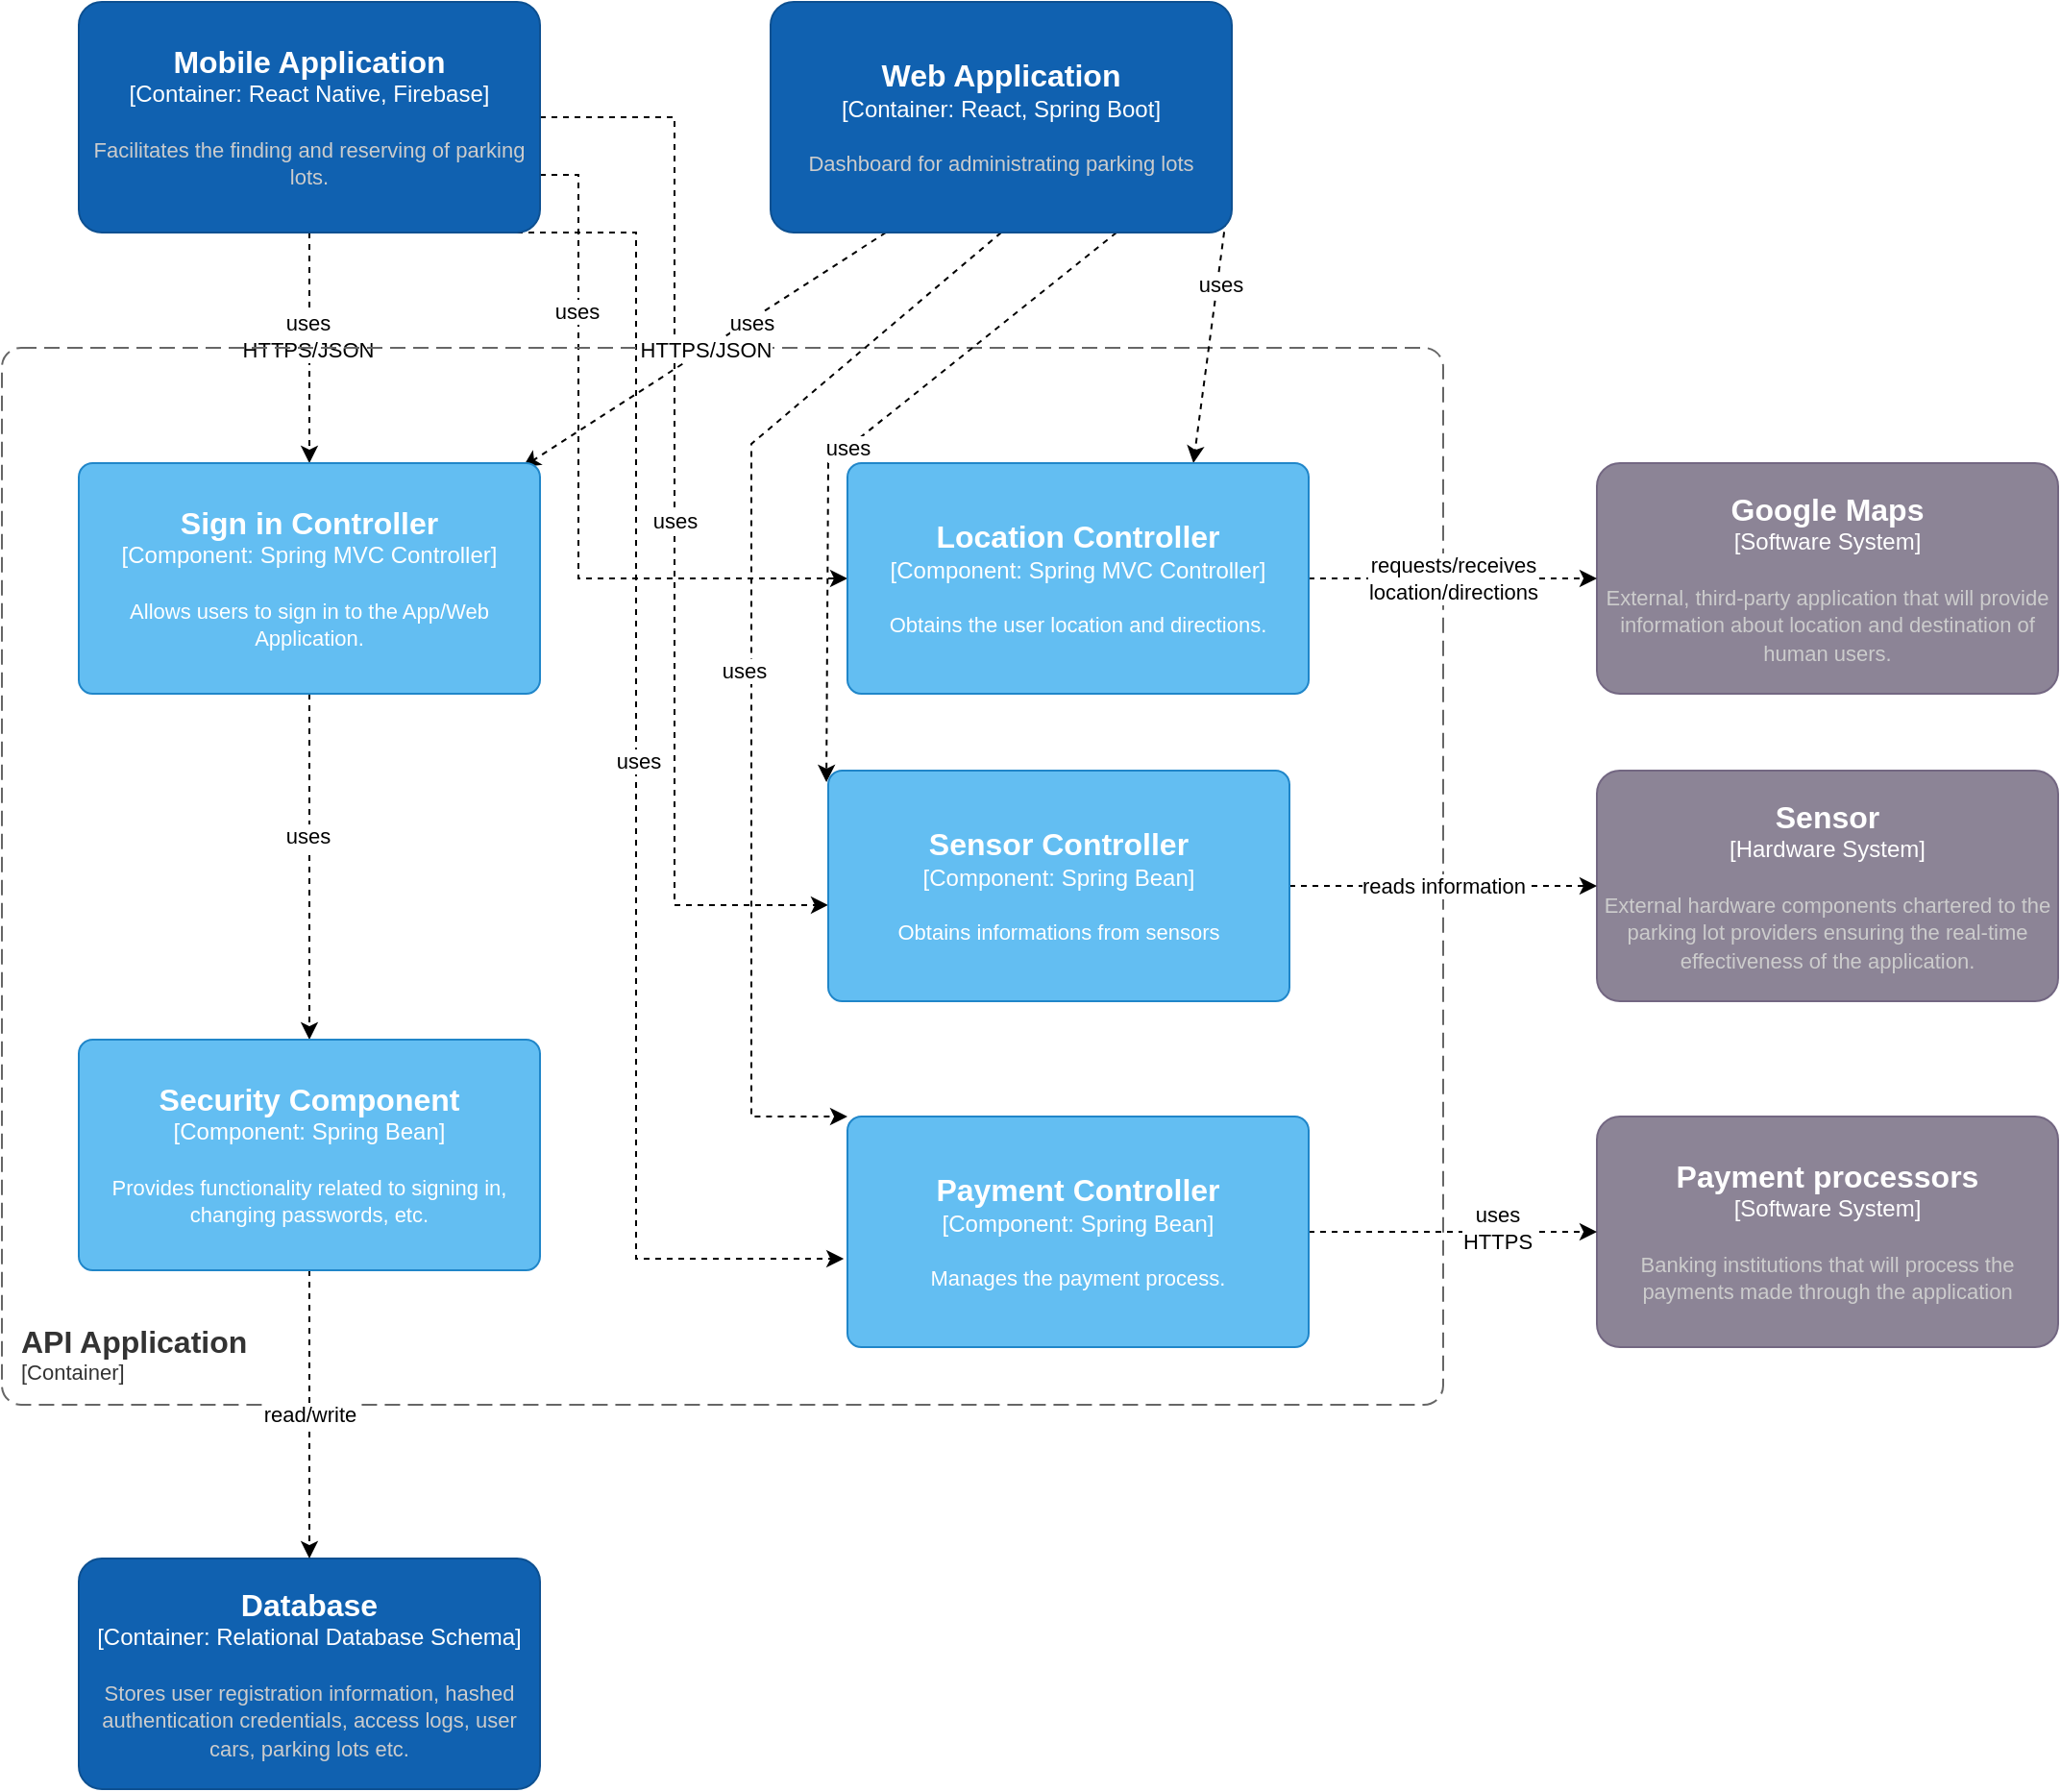 <mxfile version="17.2.4" type="device"><diagram id="Dj3WYQvKQh_oLUvKO4OG" name="Page-1"><mxGraphModel dx="946" dy="539" grid="1" gridSize="10" guides="1" tooltips="1" connect="1" arrows="1" fold="1" page="1" pageScale="1" pageWidth="850" pageHeight="1100" math="0" shadow="0"><root><mxCell id="0"/><mxCell id="1" parent="0"/><object placeholders="1" c4Name="Google Maps" c4Type="Software System" c4Description="External, third-party application that will provide information about location and destination of human users." label="&lt;font style=&quot;font-size: 16px&quot;&gt;&lt;b&gt;%c4Name%&lt;/b&gt;&lt;/font&gt;&lt;div&gt;[%c4Type%]&lt;/div&gt;&lt;br&gt;&lt;div&gt;&lt;font style=&quot;font-size: 11px&quot;&gt;&lt;font color=&quot;#cccccc&quot;&gt;%c4Description%&lt;/font&gt;&lt;/div&gt;" id="t7ot1aF4n_XPstulmDNa-2"><mxCell style="rounded=1;whiteSpace=wrap;html=1;labelBackgroundColor=none;fillColor=#8C8496;fontColor=#ffffff;align=center;arcSize=10;strokeColor=#736782;metaEdit=1;resizable=0;points=[[0.25,0,0],[0.5,0,0],[0.75,0,0],[1,0.25,0],[1,0.5,0],[1,0.75,0],[0.75,1,0],[0.5,1,0],[0.25,1,0],[0,0.75,0],[0,0.5,0],[0,0.25,0]];" parent="1" vertex="1"><mxGeometry x="900" y="580" width="240" height="120" as="geometry"/></mxCell></object><object placeholders="1" c4Name="Payment processors" c4Type="Software System" c4Description="Banking institutions that will process the payments made through the application" label="&lt;font style=&quot;font-size: 16px&quot;&gt;&lt;b&gt;%c4Name%&lt;/b&gt;&lt;/font&gt;&lt;div&gt;[%c4Type%]&lt;/div&gt;&lt;br&gt;&lt;div&gt;&lt;font style=&quot;font-size: 11px&quot;&gt;&lt;font color=&quot;#cccccc&quot;&gt;%c4Description%&lt;/font&gt;&lt;/div&gt;" id="t7ot1aF4n_XPstulmDNa-3"><mxCell style="rounded=1;whiteSpace=wrap;html=1;labelBackgroundColor=none;fillColor=#8C8496;fontColor=#ffffff;align=center;arcSize=10;strokeColor=#736782;metaEdit=1;resizable=0;points=[[0.25,0,0],[0.5,0,0],[0.75,0,0],[1,0.25,0],[1,0.5,0],[1,0.75,0],[0.75,1,0],[0.5,1,0],[0.25,1,0],[0,0.75,0],[0,0.5,0],[0,0.25,0]];" parent="1" vertex="1"><mxGeometry x="900" y="920" width="240" height="120" as="geometry"/></mxCell></object><mxCell id="6ll3feaCI8EsEPnlfVFL-16" style="edgeStyle=none;rounded=0;orthogonalLoop=1;jettySize=auto;html=1;exitX=0.5;exitY=1;exitDx=0;exitDy=0;exitPerimeter=0;dashed=1;entryX=0.5;entryY=0;entryDx=0;entryDy=0;entryPerimeter=0;" parent="1" source="Y2fdfO_gsLbj2rrir5gl-1" target="R4xerF6NopcrMyXyFOAm-1" edge="1"><mxGeometry relative="1" as="geometry"><mxPoint x="30" y="350" as="targetPoint"/></mxGeometry></mxCell><mxCell id="6ll3feaCI8EsEPnlfVFL-18" value="uses&lt;br&gt;HTTPS/JSON" style="edgeLabel;html=1;align=center;verticalAlign=middle;resizable=0;points=[];" parent="6ll3feaCI8EsEPnlfVFL-16" vertex="1" connectable="0"><mxGeometry x="-0.106" y="-1" relative="1" as="geometry"><mxPoint as="offset"/></mxGeometry></mxCell><mxCell id="R4xerF6NopcrMyXyFOAm-19" style="edgeStyle=none;rounded=0;orthogonalLoop=1;jettySize=auto;html=1;exitX=0.75;exitY=1;exitDx=0;exitDy=0;exitPerimeter=0;entryX=-0.008;entryY=0.617;entryDx=0;entryDy=0;entryPerimeter=0;dashed=1;" parent="1" source="Y2fdfO_gsLbj2rrir5gl-1" target="R4xerF6NopcrMyXyFOAm-6" edge="1"><mxGeometry relative="1" as="geometry"><Array as="points"><mxPoint x="400" y="460"/><mxPoint x="400" y="994"/></Array></mxGeometry></mxCell><mxCell id="R4xerF6NopcrMyXyFOAm-24" value="uses" style="edgeLabel;html=1;align=center;verticalAlign=middle;resizable=0;points=[];" parent="R4xerF6NopcrMyXyFOAm-19" vertex="1" connectable="0"><mxGeometry x="0.024" y="1" relative="1" as="geometry"><mxPoint as="offset"/></mxGeometry></mxCell><mxCell id="R4xerF6NopcrMyXyFOAm-20" value="uses" style="edgeStyle=none;rounded=0;orthogonalLoop=1;jettySize=auto;html=1;exitX=1;exitY=0.5;exitDx=0;exitDy=0;exitPerimeter=0;entryX=0;entryY=0.583;entryDx=0;entryDy=0;entryPerimeter=0;dashed=1;" parent="1" source="Y2fdfO_gsLbj2rrir5gl-1" target="R4xerF6NopcrMyXyFOAm-7" edge="1"><mxGeometry relative="1" as="geometry"><Array as="points"><mxPoint x="420" y="400"/><mxPoint x="420" y="470"/><mxPoint x="420" y="810"/><mxPoint x="430" y="810"/></Array></mxGeometry></mxCell><mxCell id="R4xerF6NopcrMyXyFOAm-21" style="edgeStyle=none;rounded=0;orthogonalLoop=1;jettySize=auto;html=1;exitX=1;exitY=0.75;exitDx=0;exitDy=0;exitPerimeter=0;entryX=0;entryY=0.5;entryDx=0;entryDy=0;entryPerimeter=0;dashed=1;" parent="1" source="Y2fdfO_gsLbj2rrir5gl-1" target="R4xerF6NopcrMyXyFOAm-5" edge="1"><mxGeometry relative="1" as="geometry"><Array as="points"><mxPoint x="370" y="430"/><mxPoint x="370" y="640"/></Array></mxGeometry></mxCell><mxCell id="R4xerF6NopcrMyXyFOAm-22" value="uses" style="edgeLabel;html=1;align=center;verticalAlign=middle;resizable=0;points=[];" parent="R4xerF6NopcrMyXyFOAm-21" vertex="1" connectable="0"><mxGeometry x="-0.511" y="-1" relative="1" as="geometry"><mxPoint as="offset"/></mxGeometry></mxCell><object placeholders="1" c4Name="Mobile Application" c4Type="Container: React Native, Firebase" c4Description="Facilitates the finding and reserving of parking lots." label="&lt;font style=&quot;font-size: 16px&quot;&gt;&lt;b&gt;%c4Name%&lt;/b&gt;&lt;/font&gt;&lt;div&gt;[%c4Type%]&lt;/div&gt;&lt;br&gt;&lt;div&gt;&lt;font style=&quot;font-size: 11px&quot;&gt;&lt;font color=&quot;#cccccc&quot;&gt;%c4Description%&lt;/font&gt;&lt;/div&gt;" id="Y2fdfO_gsLbj2rrir5gl-1"><mxCell style="rounded=1;whiteSpace=wrap;html=1;labelBackgroundColor=none;fillColor=#1061B0;fontColor=#ffffff;align=center;arcSize=10;strokeColor=#0D5091;metaEdit=1;resizable=0;points=[[0.25,0,0],[0.5,0,0],[0.75,0,0],[1,0.25,0],[1,0.5,0],[1,0.75,0],[0.75,1,0],[0.5,1,0],[0.25,1,0],[0,0.75,0],[0,0.5,0],[0,0.25,0]];" parent="1" vertex="1"><mxGeometry x="110" y="340" width="240" height="120" as="geometry"/></mxCell></object><object placeholders="1" c4Name="Sensor" c4Type="Hardware System" c4Description="External hardware components chartered to the parking lot providers ensuring the real-time effectiveness of the application.&#10;" label="&lt;font style=&quot;font-size: 16px&quot;&gt;&lt;b&gt;%c4Name%&lt;/b&gt;&lt;/font&gt;&lt;div&gt;[%c4Type%]&lt;/div&gt;&lt;br&gt;&lt;div&gt;&lt;font style=&quot;font-size: 11px&quot;&gt;&lt;font color=&quot;#cccccc&quot;&gt;%c4Description%&lt;/font&gt;&lt;/div&gt;" id="Y2fdfO_gsLbj2rrir5gl-9"><mxCell style="rounded=1;whiteSpace=wrap;html=1;labelBackgroundColor=none;fillColor=#8C8496;fontColor=#ffffff;align=center;arcSize=10;strokeColor=#736782;metaEdit=1;resizable=0;points=[[0.25,0,0],[0.5,0,0],[0.75,0,0],[1,0.25,0],[1,0.5,0],[1,0.75,0],[0.75,1,0],[0.5,1,0],[0.25,1,0],[0,0.75,0],[0,0.5,0],[0,0.25,0]];" parent="1" vertex="1"><mxGeometry x="900" y="740" width="240" height="120" as="geometry"/></mxCell></object><object placeholders="1" c4Name="API Application" c4Type="SystemScopeBoundary" c4Application="Container" label="&lt;font style=&quot;font-size: 16px&quot;&gt;&lt;b&gt;&lt;div style=&quot;text-align: left&quot;&gt;%c4Name%&lt;/div&gt;&lt;/b&gt;&lt;/font&gt;&lt;div style=&quot;text-align: left&quot;&gt;[%c4Application%]&lt;/div&gt;" id="6ll3feaCI8EsEPnlfVFL-1"><mxCell style="rounded=1;fontSize=11;whiteSpace=wrap;html=1;dashed=1;arcSize=20;fillColor=none;strokeColor=#666666;fontColor=#333333;labelBackgroundColor=none;align=left;verticalAlign=bottom;labelBorderColor=none;spacingTop=0;spacing=10;dashPattern=8 4;metaEdit=1;rotatable=0;perimeter=rectanglePerimeter;noLabel=0;labelPadding=0;allowArrows=0;connectable=0;expand=0;recursiveResize=0;editable=1;pointerEvents=0;absoluteArcSize=1;points=[[0.25,0,0],[0.5,0,0],[0.75,0,0],[1,0.25,0],[1,0.5,0],[1,0.75,0],[0.75,1,0],[0.5,1,0],[0.25,1,0],[0,0.75,0],[0,0.5,0],[0,0.25,0]];" parent="1" vertex="1"><mxGeometry x="70" y="520" width="750" height="550" as="geometry"/></mxCell></object><mxCell id="6ll3feaCI8EsEPnlfVFL-17" value="HTTPS/JSON" style="rounded=0;orthogonalLoop=1;jettySize=auto;html=1;exitX=0.25;exitY=1;exitDx=0;exitDy=0;exitPerimeter=0;entryX=0.963;entryY=0.017;entryDx=0;entryDy=0;entryPerimeter=0;dashed=1;" parent="1" source="6ll3feaCI8EsEPnlfVFL-2" target="R4xerF6NopcrMyXyFOAm-1" edge="1"><mxGeometry relative="1" as="geometry"><mxPoint x="601.04" y="413" as="sourcePoint"/><mxPoint x="600" y="520" as="targetPoint"/></mxGeometry></mxCell><mxCell id="6ll3feaCI8EsEPnlfVFL-19" value="uses" style="edgeLabel;html=1;align=center;verticalAlign=middle;resizable=0;points=[];" parent="6ll3feaCI8EsEPnlfVFL-17" vertex="1" connectable="0"><mxGeometry x="-0.253" y="1" relative="1" as="geometry"><mxPoint as="offset"/></mxGeometry></mxCell><mxCell id="R4xerF6NopcrMyXyFOAm-14" style="edgeStyle=none;rounded=0;orthogonalLoop=1;jettySize=auto;html=1;exitX=1;exitY=0.75;exitDx=0;exitDy=0;exitPerimeter=0;entryX=0.75;entryY=0;entryDx=0;entryDy=0;entryPerimeter=0;dashed=1;" parent="1" source="6ll3feaCI8EsEPnlfVFL-2" target="R4xerF6NopcrMyXyFOAm-5" edge="1"><mxGeometry relative="1" as="geometry"/></mxCell><mxCell id="R4xerF6NopcrMyXyFOAm-18" value="uses" style="edgeLabel;html=1;align=center;verticalAlign=middle;resizable=0;points=[];" parent="R4xerF6NopcrMyXyFOAm-14" vertex="1" connectable="0"><mxGeometry x="-0.244" y="1" relative="1" as="geometry"><mxPoint as="offset"/></mxGeometry></mxCell><mxCell id="R4xerF6NopcrMyXyFOAm-15" style="edgeStyle=none;rounded=0;orthogonalLoop=1;jettySize=auto;html=1;exitX=0.5;exitY=1;exitDx=0;exitDy=0;exitPerimeter=0;dashed=1;entryX=0;entryY=0;entryDx=0;entryDy=0;entryPerimeter=0;" parent="1" source="6ll3feaCI8EsEPnlfVFL-2" target="R4xerF6NopcrMyXyFOAm-6" edge="1"><mxGeometry relative="1" as="geometry"><mxPoint x="470" y="590" as="targetPoint"/><Array as="points"><mxPoint x="460" y="570"/><mxPoint x="460" y="920"/></Array></mxGeometry></mxCell><mxCell id="R4xerF6NopcrMyXyFOAm-17" value="uses" style="edgeLabel;html=1;align=center;verticalAlign=middle;resizable=0;points=[];" parent="R4xerF6NopcrMyXyFOAm-15" vertex="1" connectable="0"><mxGeometry x="0.011" y="-4" relative="1" as="geometry"><mxPoint as="offset"/></mxGeometry></mxCell><mxCell id="R4xerF6NopcrMyXyFOAm-16" value="uses" style="edgeStyle=none;rounded=0;orthogonalLoop=1;jettySize=auto;html=1;exitX=0.75;exitY=1;exitDx=0;exitDy=0;exitPerimeter=0;entryX=-0.004;entryY=0.05;entryDx=0;entryDy=0;entryPerimeter=0;dashed=1;" parent="1" source="6ll3feaCI8EsEPnlfVFL-2" target="R4xerF6NopcrMyXyFOAm-7" edge="1"><mxGeometry relative="1" as="geometry"><Array as="points"><mxPoint x="500" y="580"/></Array></mxGeometry></mxCell><object placeholders="1" c4Name="Web Application" c4Type="Container: React, Spring Boot" c4Description="Dashboard for administrating parking lots" label="&lt;font style=&quot;font-size: 16px&quot;&gt;&lt;b&gt;%c4Name%&lt;/b&gt;&lt;/font&gt;&lt;div&gt;[%c4Type%]&lt;/div&gt;&lt;br&gt;&lt;div&gt;&lt;font style=&quot;font-size: 11px&quot;&gt;&lt;font color=&quot;#cccccc&quot;&gt;%c4Description%&lt;/font&gt;&lt;/div&gt;" id="6ll3feaCI8EsEPnlfVFL-2"><mxCell style="rounded=1;whiteSpace=wrap;html=1;labelBackgroundColor=none;fillColor=#1061B0;fontColor=#ffffff;align=center;arcSize=10;strokeColor=#0D5091;metaEdit=1;resizable=0;points=[[0.25,0,0],[0.5,0,0],[0.75,0,0],[1,0.25,0],[1,0.5,0],[1,0.75,0],[0.75,1,0],[0.5,1,0],[0.25,1,0],[0,0.75,0],[0,0.5,0],[0,0.25,0]];" parent="1" vertex="1"><mxGeometry x="470" y="340" width="240" height="120" as="geometry"/></mxCell></object><object placeholders="1" c4Name="Database" c4Type="Container: Relational Database Schema" c4Description="Stores user registration information, hashed authentication credentials, access logs, user cars, parking lots etc." label="&lt;font style=&quot;font-size: 16px&quot;&gt;&lt;b&gt;%c4Name%&lt;/b&gt;&lt;/font&gt;&lt;div&gt;[%c4Type%]&lt;/div&gt;&lt;br&gt;&lt;div&gt;&lt;font style=&quot;font-size: 11px&quot;&gt;&lt;font color=&quot;#cccccc&quot;&gt;%c4Description%&lt;/font&gt;&lt;/div&gt;" id="6ll3feaCI8EsEPnlfVFL-3"><mxCell style="rounded=1;whiteSpace=wrap;html=1;labelBackgroundColor=none;fillColor=#1061B0;fontColor=#ffffff;align=center;arcSize=10;strokeColor=#0D5091;metaEdit=1;resizable=0;points=[[0.25,0,0],[0.5,0,0],[0.75,0,0],[1,0.25,0],[1,0.5,0],[1,0.75,0],[0.75,1,0],[0.5,1,0],[0.25,1,0],[0,0.75,0],[0,0.5,0],[0,0.25,0]];" parent="1" vertex="1"><mxGeometry x="110" y="1150" width="240" height="120" as="geometry"/></mxCell></object><mxCell id="6ll3feaCI8EsEPnlfVFL-11" value="read/write" style="edgeStyle=none;rounded=0;orthogonalLoop=1;jettySize=auto;html=1;dashed=1;exitX=0.5;exitY=1;exitDx=0;exitDy=0;exitPerimeter=0;" parent="1" source="R4xerF6NopcrMyXyFOAm-4" target="6ll3feaCI8EsEPnlfVFL-3" edge="1"><mxGeometry relative="1" as="geometry"><mxPoint y="461.429" as="sourcePoint"/></mxGeometry></mxCell><mxCell id="6ll3feaCI8EsEPnlfVFL-12" value="reads information" style="edgeStyle=none;rounded=0;orthogonalLoop=1;jettySize=auto;html=1;entryX=0;entryY=0.5;entryDx=0;entryDy=0;entryPerimeter=0;dashed=1;exitX=1;exitY=0.5;exitDx=0;exitDy=0;exitPerimeter=0;" parent="1" source="R4xerF6NopcrMyXyFOAm-7" target="Y2fdfO_gsLbj2rrir5gl-9" edge="1"><mxGeometry relative="1" as="geometry"><mxPoint x="240" y="441.169" as="sourcePoint"/></mxGeometry></mxCell><mxCell id="6ll3feaCI8EsEPnlfVFL-13" value="requests/receives &lt;br&gt;location/directions" style="edgeStyle=none;rounded=0;orthogonalLoop=1;jettySize=auto;html=1;entryX=0;entryY=0.5;entryDx=0;entryDy=0;entryPerimeter=0;dashed=1;exitX=1;exitY=0.5;exitDx=0;exitDy=0;exitPerimeter=0;" parent="1" source="R4xerF6NopcrMyXyFOAm-5" target="t7ot1aF4n_XPstulmDNa-2" edge="1"><mxGeometry relative="1" as="geometry"><mxPoint x="710" y="540" as="sourcePoint"/></mxGeometry></mxCell><mxCell id="6ll3feaCI8EsEPnlfVFL-14" style="rounded=0;orthogonalLoop=1;jettySize=auto;html=1;dashed=1;startArrow=none;exitX=1;exitY=0.5;exitDx=0;exitDy=0;exitPerimeter=0;" parent="1" source="R4xerF6NopcrMyXyFOAm-6" target="t7ot1aF4n_XPstulmDNa-3" edge="1"><mxGeometry relative="1" as="geometry"><mxPoint x="750" y="800" as="sourcePoint"/></mxGeometry></mxCell><mxCell id="6ll3feaCI8EsEPnlfVFL-15" value="uses&lt;br&gt;HTTPS" style="edgeLabel;html=1;align=center;verticalAlign=middle;resizable=0;points=[];" parent="6ll3feaCI8EsEPnlfVFL-14" vertex="1" connectable="0"><mxGeometry x="0.297" y="2" relative="1" as="geometry"><mxPoint as="offset"/></mxGeometry></mxCell><mxCell id="R4xerF6NopcrMyXyFOAm-10" style="edgeStyle=none;rounded=0;orthogonalLoop=1;jettySize=auto;html=1;dashed=1;" parent="1" source="R4xerF6NopcrMyXyFOAm-1" target="R4xerF6NopcrMyXyFOAm-4" edge="1"><mxGeometry relative="1" as="geometry"/></mxCell><mxCell id="R4xerF6NopcrMyXyFOAm-11" value="uses" style="edgeLabel;html=1;align=center;verticalAlign=middle;resizable=0;points=[];" parent="R4xerF6NopcrMyXyFOAm-10" vertex="1" connectable="0"><mxGeometry x="-0.182" y="-1" relative="1" as="geometry"><mxPoint as="offset"/></mxGeometry></mxCell><object placeholders="1" c4Name="Sign in Controller" c4Type="Component" c4Technology="Spring MVC Controller" c4Description="Allows users to sign in to the App/Web Application." label="&lt;font style=&quot;font-size: 16px&quot;&gt;&lt;b&gt;%c4Name%&lt;/b&gt;&lt;/font&gt;&lt;div&gt;[%c4Type%: %c4Technology%]&lt;/div&gt;&lt;br&gt;&lt;div&gt;&lt;font style=&quot;font-size: 11px&quot;&gt;%c4Description%&lt;/font&gt;&lt;/div&gt;" id="R4xerF6NopcrMyXyFOAm-1"><mxCell style="rounded=1;whiteSpace=wrap;html=1;labelBackgroundColor=none;fillColor=#63BEF2;fontColor=#ffffff;align=center;arcSize=6;strokeColor=#2086C9;metaEdit=1;resizable=0;points=[[0.25,0,0],[0.5,0,0],[0.75,0,0],[1,0.25,0],[1,0.5,0],[1,0.75,0],[0.75,1,0],[0.5,1,0],[0.25,1,0],[0,0.75,0],[0,0.5,0],[0,0.25,0]];" parent="1" vertex="1"><mxGeometry x="110" y="580" width="240" height="120" as="geometry"/></mxCell></object><object placeholders="1" c4Name="Security Component" c4Type="Component" c4Technology="Spring Bean" c4Description="Provides functionality related to signing in, changing passwords, etc." label="&lt;font style=&quot;font-size: 16px&quot;&gt;&lt;b&gt;%c4Name%&lt;/b&gt;&lt;/font&gt;&lt;div&gt;[%c4Type%: %c4Technology%]&lt;/div&gt;&lt;br&gt;&lt;div&gt;&lt;font style=&quot;font-size: 11px&quot;&gt;%c4Description%&lt;/font&gt;&lt;/div&gt;" id="R4xerF6NopcrMyXyFOAm-4"><mxCell style="rounded=1;whiteSpace=wrap;html=1;labelBackgroundColor=none;fillColor=#63BEF2;fontColor=#ffffff;align=center;arcSize=6;strokeColor=#2086C9;metaEdit=1;resizable=0;points=[[0.25,0,0],[0.5,0,0],[0.75,0,0],[1,0.25,0],[1,0.5,0],[1,0.75,0],[0.75,1,0],[0.5,1,0],[0.25,1,0],[0,0.75,0],[0,0.5,0],[0,0.25,0]];" parent="1" vertex="1"><mxGeometry x="110" y="880" width="240" height="120" as="geometry"/></mxCell></object><object placeholders="1" c4Name="Payment Controller" c4Type="Component" c4Technology="Spring Bean" c4Description="Manages the payment process." label="&lt;font style=&quot;font-size: 16px&quot;&gt;&lt;b&gt;%c4Name%&lt;/b&gt;&lt;/font&gt;&lt;div&gt;[%c4Type%: %c4Technology%]&lt;/div&gt;&lt;br&gt;&lt;div&gt;&lt;font style=&quot;font-size: 11px&quot;&gt;%c4Description%&lt;/font&gt;&lt;/div&gt;" id="R4xerF6NopcrMyXyFOAm-6"><mxCell style="rounded=1;whiteSpace=wrap;html=1;labelBackgroundColor=none;fillColor=#63BEF2;fontColor=#ffffff;align=center;arcSize=6;strokeColor=#2086C9;metaEdit=1;resizable=0;points=[[0.25,0,0],[0.5,0,0],[0.75,0,0],[1,0.25,0],[1,0.5,0],[1,0.75,0],[0.75,1,0],[0.5,1,0],[0.25,1,0],[0,0.75,0],[0,0.5,0],[0,0.25,0]];" parent="1" vertex="1"><mxGeometry x="510" y="920" width="240" height="120" as="geometry"/></mxCell></object><object placeholders="1" c4Name="Sensor Controller" c4Type="Component" c4Technology="Spring Bean" c4Description="Obtains informations from sensors" label="&lt;font style=&quot;font-size: 16px&quot;&gt;&lt;b&gt;%c4Name%&lt;/b&gt;&lt;/font&gt;&lt;div&gt;[%c4Type%: %c4Technology%]&lt;/div&gt;&lt;br&gt;&lt;div&gt;&lt;font style=&quot;font-size: 11px&quot;&gt;%c4Description%&lt;/font&gt;&lt;/div&gt;" id="R4xerF6NopcrMyXyFOAm-7"><mxCell style="rounded=1;whiteSpace=wrap;html=1;labelBackgroundColor=none;fillColor=#63BEF2;fontColor=#ffffff;align=center;arcSize=6;strokeColor=#2086C9;metaEdit=1;resizable=0;points=[[0.25,0,0],[0.5,0,0],[0.75,0,0],[1,0.25,0],[1,0.5,0],[1,0.75,0],[0.75,1,0],[0.5,1,0],[0.25,1,0],[0,0.75,0],[0,0.5,0],[0,0.25,0]];" parent="1" vertex="1"><mxGeometry x="500" y="740" width="240" height="120" as="geometry"/></mxCell></object><object placeholders="1" c4Name="Location Controller" c4Type="Component" c4Technology="Spring MVC Controller" c4Description="Obtains the user location and directions." label="&lt;font style=&quot;font-size: 16px&quot;&gt;&lt;b&gt;%c4Name%&lt;/b&gt;&lt;/font&gt;&lt;div&gt;[%c4Type%: %c4Technology%]&lt;/div&gt;&lt;br&gt;&lt;div&gt;&lt;font style=&quot;font-size: 11px&quot;&gt;%c4Description%&lt;/font&gt;&lt;/div&gt;" id="R4xerF6NopcrMyXyFOAm-5"><mxCell style="rounded=1;whiteSpace=wrap;html=1;labelBackgroundColor=none;fillColor=#63BEF2;fontColor=#ffffff;align=center;arcSize=6;strokeColor=#2086C9;metaEdit=1;resizable=0;points=[[0.25,0,0],[0.5,0,0],[0.75,0,0],[1,0.25,0],[1,0.5,0],[1,0.75,0],[0.75,1,0],[0.5,1,0],[0.25,1,0],[0,0.75,0],[0,0.5,0],[0,0.25,0]];" parent="1" vertex="1"><mxGeometry x="510" y="580" width="240" height="120" as="geometry"/></mxCell></object></root></mxGraphModel></diagram></mxfile>